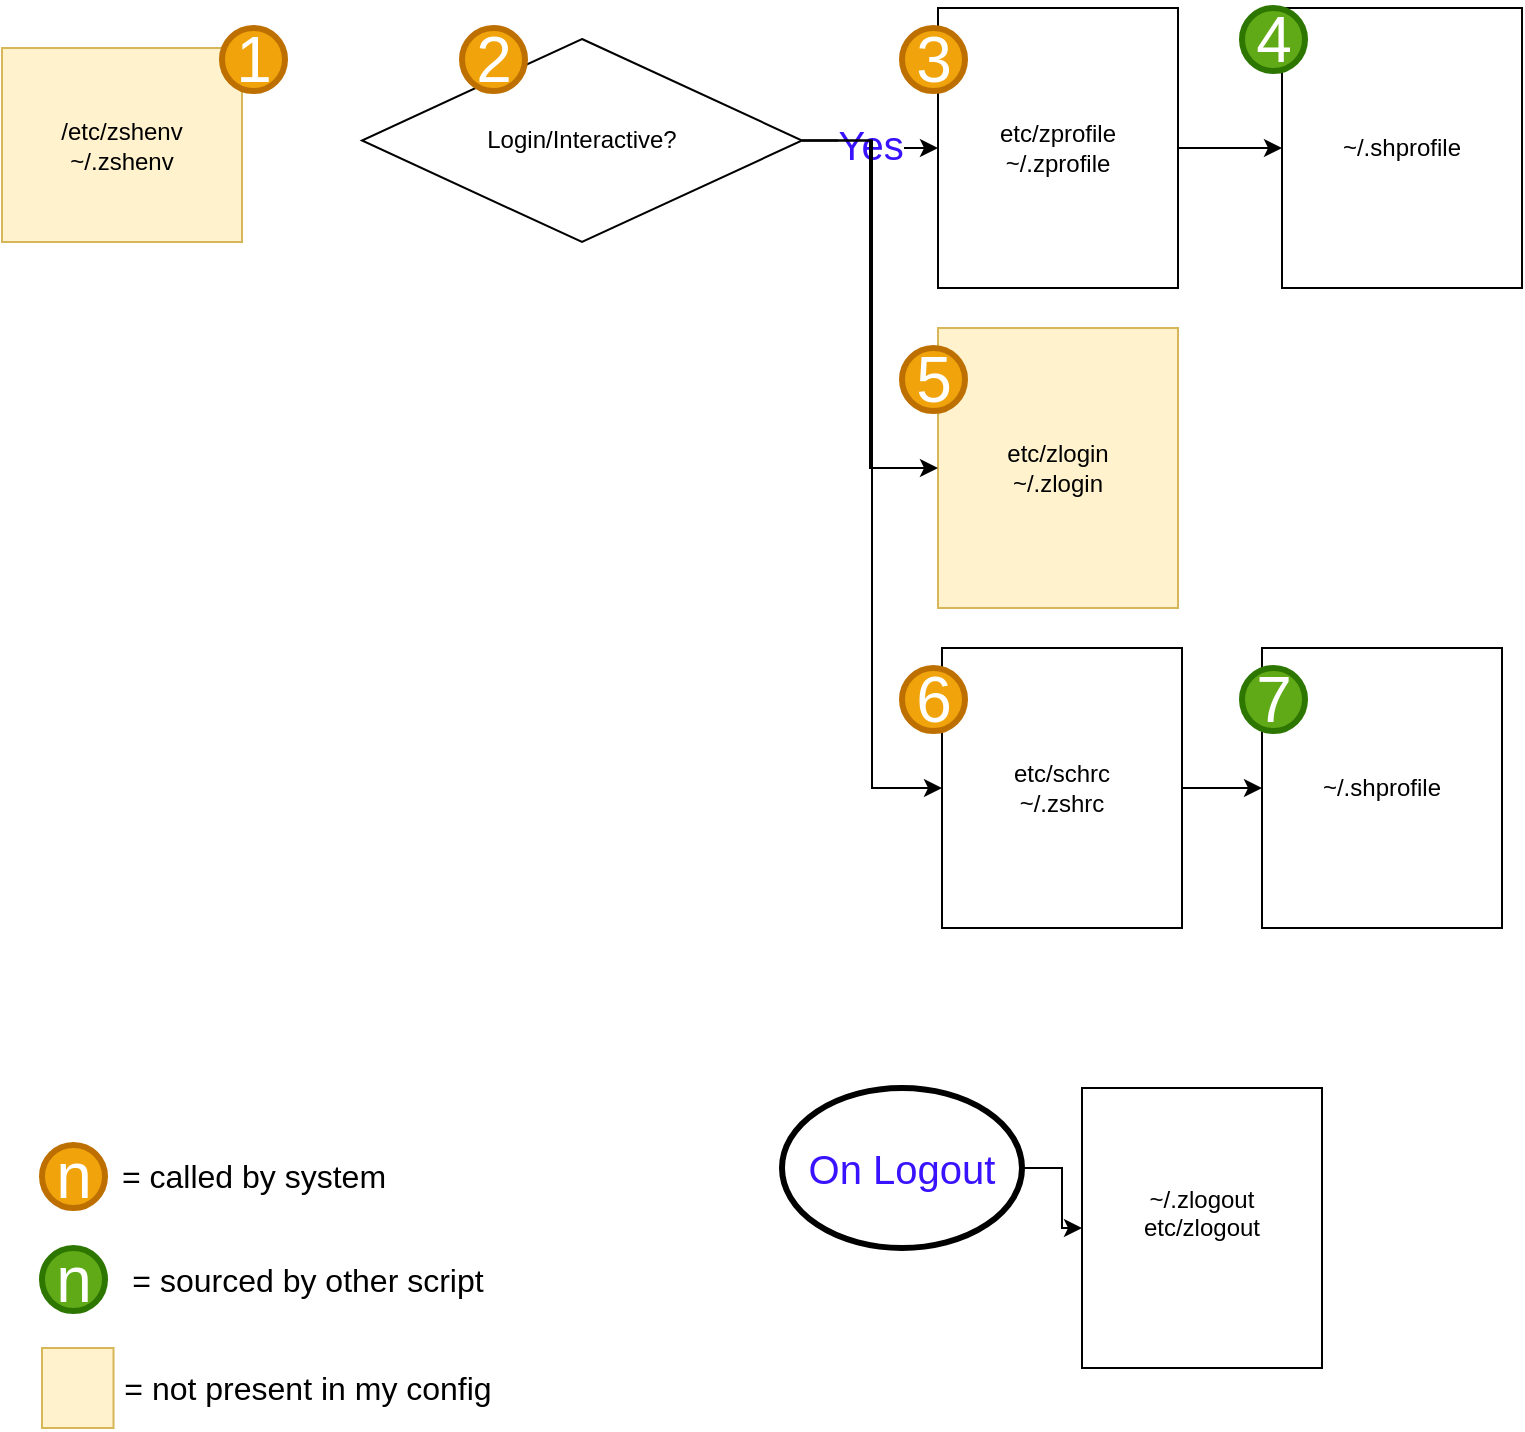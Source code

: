 <mxfile version="12.4.2" type="device" pages="1"><diagram id="hcCU3d4gCfR-e-5u6ykN" name="zsh"><mxGraphModel dx="1106" dy="900" grid="1" gridSize="10" guides="1" tooltips="1" connect="1" arrows="1" fold="1" page="1" pageScale="1" pageWidth="850" pageHeight="1100" math="0" shadow="0"><root><mxCell id="qaIos1CAe5K6_edERckq-0"/><mxCell id="qaIos1CAe5K6_edERckq-1" parent="qaIos1CAe5K6_edERckq-0"/><mxCell id="2w5PzQGvGuFMkWh-UkOZ-15" value="/etc/zshenv&lt;br&gt;~/.zshenv" style="rounded=0;whiteSpace=wrap;html=1;fillColor=#fff2cc;strokeColor=#d6b656;" parent="qaIos1CAe5K6_edERckq-1" vertex="1"><mxGeometry x="70" y="30" width="120" height="97" as="geometry"/></mxCell><mxCell id="2w5PzQGvGuFMkWh-UkOZ-16" value="1" style="ellipse;whiteSpace=wrap;html=1;aspect=fixed;fontSize=32;fillColor=#f0a30a;strokeColor=#BD7000;fontColor=#ffffff;strokeWidth=3;" parent="qaIos1CAe5K6_edERckq-1" vertex="1"><mxGeometry x="180" y="20" width="31.5" height="31.5" as="geometry"/></mxCell><mxCell id="2w5PzQGvGuFMkWh-UkOZ-20" value="Yes" style="edgeStyle=orthogonalEdgeStyle;rounded=0;orthogonalLoop=1;jettySize=auto;html=1;fontSize=20;fontColor=#3912FF;" parent="qaIos1CAe5K6_edERckq-1" source="2w5PzQGvGuFMkWh-UkOZ-18" target="2w5PzQGvGuFMkWh-UkOZ-19" edge="1"><mxGeometry relative="1" as="geometry"/></mxCell><mxCell id="2w5PzQGvGuFMkWh-UkOZ-18" value="Login/Interactive?" style="rhombus;whiteSpace=wrap;html=1;" parent="qaIos1CAe5K6_edERckq-1" vertex="1"><mxGeometry x="250" y="25.5" width="220" height="101.5" as="geometry"/></mxCell><mxCell id="2w5PzQGvGuFMkWh-UkOZ-39" value="" style="edgeStyle=orthogonalEdgeStyle;rounded=0;orthogonalLoop=1;jettySize=auto;html=1;fontSize=16;fontColor=#000000;" parent="qaIos1CAe5K6_edERckq-1" source="2w5PzQGvGuFMkWh-UkOZ-19" target="2w5PzQGvGuFMkWh-UkOZ-35" edge="1"><mxGeometry relative="1" as="geometry"/></mxCell><mxCell id="2w5PzQGvGuFMkWh-UkOZ-19" value="&lt;div&gt;etc/zprofile&lt;/div&gt;&lt;div&gt;~/.zprofile&lt;/div&gt;" style="rounded=0;whiteSpace=wrap;html=1;" parent="qaIos1CAe5K6_edERckq-1" vertex="1"><mxGeometry x="538" y="10" width="120" height="140" as="geometry"/></mxCell><mxCell id="2w5PzQGvGuFMkWh-UkOZ-22" value="&lt;div&gt;etc/zlogin&lt;/div&gt;&lt;div&gt;~/.zlogin&lt;/div&gt;" style="rounded=0;whiteSpace=wrap;html=1;fillColor=#fff2cc;strokeColor=#d6b656;" parent="qaIos1CAe5K6_edERckq-1" vertex="1"><mxGeometry x="538" y="170" width="120" height="140" as="geometry"/></mxCell><mxCell id="2w5PzQGvGuFMkWh-UkOZ-23" value="&lt;div&gt;~/.zlogout&lt;br&gt;&lt;/div&gt;&lt;div&gt;etc/zlogout&lt;/div&gt;&lt;div&gt;&lt;br&gt;&lt;/div&gt;" style="rounded=0;whiteSpace=wrap;html=1;" parent="qaIos1CAe5K6_edERckq-1" vertex="1"><mxGeometry x="610" y="550" width="120" height="140" as="geometry"/></mxCell><mxCell id="2w5PzQGvGuFMkWh-UkOZ-26" value="" style="edgeStyle=orthogonalEdgeStyle;rounded=0;orthogonalLoop=1;jettySize=auto;html=1;fontSize=20;fontColor=#3912FF;" parent="qaIos1CAe5K6_edERckq-1" source="2w5PzQGvGuFMkWh-UkOZ-25" target="2w5PzQGvGuFMkWh-UkOZ-23" edge="1"><mxGeometry relative="1" as="geometry"/></mxCell><mxCell id="2w5PzQGvGuFMkWh-UkOZ-25" value="On Logout" style="ellipse;whiteSpace=wrap;html=1;strokeWidth=3;fontSize=20;fontColor=#3912FF;" parent="qaIos1CAe5K6_edERckq-1" vertex="1"><mxGeometry x="460" y="550" width="120" height="80" as="geometry"/></mxCell><mxCell id="2w5PzQGvGuFMkWh-UkOZ-28" value="2" style="ellipse;whiteSpace=wrap;html=1;aspect=fixed;fontSize=32;fillColor=#f0a30a;strokeColor=#BD7000;fontColor=#ffffff;strokeWidth=3;" parent="qaIos1CAe5K6_edERckq-1" vertex="1"><mxGeometry x="300" y="20" width="31.5" height="31.5" as="geometry"/></mxCell><mxCell id="2w5PzQGvGuFMkWh-UkOZ-29" value="n" style="ellipse;whiteSpace=wrap;html=1;aspect=fixed;fontSize=32;fillColor=#f0a30a;strokeColor=#BD7000;fontColor=#ffffff;strokeWidth=3;" parent="qaIos1CAe5K6_edERckq-1" vertex="1"><mxGeometry x="90" y="578.5" width="31.5" height="31.5" as="geometry"/></mxCell><mxCell id="2w5PzQGvGuFMkWh-UkOZ-30" value="= called by system" style="text;html=1;strokeColor=none;fillColor=none;align=center;verticalAlign=middle;whiteSpace=wrap;rounded=0;fontSize=16;fontColor=#000000;" parent="qaIos1CAe5K6_edERckq-1" vertex="1"><mxGeometry x="125.75" y="584.25" width="140" height="20" as="geometry"/></mxCell><mxCell id="2w5PzQGvGuFMkWh-UkOZ-33" value="n" style="ellipse;whiteSpace=wrap;html=1;aspect=fixed;fontSize=32;fillColor=#60a917;strokeColor=#2D7600;fontColor=#ffffff;strokeWidth=3;" parent="qaIos1CAe5K6_edERckq-1" vertex="1"><mxGeometry x="90" y="630" width="31.5" height="31.5" as="geometry"/></mxCell><mxCell id="2w5PzQGvGuFMkWh-UkOZ-34" value="= sourced by other script" style="text;html=1;strokeColor=none;fillColor=none;align=center;verticalAlign=middle;whiteSpace=wrap;rounded=0;fontSize=16;fontColor=#000000;" parent="qaIos1CAe5K6_edERckq-1" vertex="1"><mxGeometry x="125.75" y="635.75" width="194.25" height="20" as="geometry"/></mxCell><mxCell id="2w5PzQGvGuFMkWh-UkOZ-35" value="&lt;div&gt;~/.shprofile&lt;/div&gt;" style="rounded=0;whiteSpace=wrap;html=1;" parent="qaIos1CAe5K6_edERckq-1" vertex="1"><mxGeometry x="710" y="10" width="120" height="140" as="geometry"/></mxCell><mxCell id="2w5PzQGvGuFMkWh-UkOZ-32" value="4" style="ellipse;whiteSpace=wrap;html=1;aspect=fixed;fontSize=32;fillColor=#60a917;strokeColor=#2D7600;fontColor=#ffffff;strokeWidth=3;" parent="qaIos1CAe5K6_edERckq-1" vertex="1"><mxGeometry x="690" y="10" width="31.5" height="31.5" as="geometry"/></mxCell><mxCell id="2w5PzQGvGuFMkWh-UkOZ-36" value="3" style="ellipse;whiteSpace=wrap;html=1;aspect=fixed;fontSize=32;fillColor=#f0a30a;strokeColor=#BD7000;fontColor=#ffffff;strokeWidth=3;" parent="qaIos1CAe5K6_edERckq-1" vertex="1"><mxGeometry x="520" y="20" width="31.5" height="31.5" as="geometry"/></mxCell><mxCell id="2w5PzQGvGuFMkWh-UkOZ-37" value="5" style="ellipse;whiteSpace=wrap;html=1;aspect=fixed;fontSize=32;fillColor=#f0a30a;strokeColor=#BD7000;fontColor=#ffffff;strokeWidth=3;" parent="qaIos1CAe5K6_edERckq-1" vertex="1"><mxGeometry x="520" y="180" width="31.5" height="31.5" as="geometry"/></mxCell><mxCell id="2w5PzQGvGuFMkWh-UkOZ-38" value="" style="edgeStyle=orthogonalEdgeStyle;rounded=0;orthogonalLoop=1;jettySize=auto;html=1;fontSize=20;fontColor=#3912FF;exitX=1;exitY=0.5;exitDx=0;exitDy=0;entryX=0;entryY=0.5;entryDx=0;entryDy=0;" parent="qaIos1CAe5K6_edERckq-1" source="2w5PzQGvGuFMkWh-UkOZ-18" target="2w5PzQGvGuFMkWh-UkOZ-22" edge="1"><mxGeometry relative="1" as="geometry"><mxPoint x="479.458" y="86" as="sourcePoint"/><mxPoint x="548" y="90" as="targetPoint"/></mxGeometry></mxCell><mxCell id="2w5PzQGvGuFMkWh-UkOZ-44" value="" style="edgeStyle=orthogonalEdgeStyle;rounded=0;orthogonalLoop=1;jettySize=auto;html=1;fontSize=16;fontColor=#000000;" parent="qaIos1CAe5K6_edERckq-1" source="2w5PzQGvGuFMkWh-UkOZ-40" target="2w5PzQGvGuFMkWh-UkOZ-43" edge="1"><mxGeometry relative="1" as="geometry"/></mxCell><mxCell id="2w5PzQGvGuFMkWh-UkOZ-40" value="&lt;div&gt;etc/schrc&lt;/div&gt;&lt;div&gt;~/.zshrc&lt;/div&gt;" style="rounded=0;whiteSpace=wrap;html=1;" parent="qaIos1CAe5K6_edERckq-1" vertex="1"><mxGeometry x="540" y="330" width="120" height="140" as="geometry"/></mxCell><mxCell id="2w5PzQGvGuFMkWh-UkOZ-41" value="" style="edgeStyle=orthogonalEdgeStyle;rounded=0;orthogonalLoop=1;jettySize=auto;html=1;fontSize=20;fontColor=#3912FF;exitX=1;exitY=0.5;exitDx=0;exitDy=0;entryX=0;entryY=0.5;entryDx=0;entryDy=0;" parent="qaIos1CAe5K6_edERckq-1" source="2w5PzQGvGuFMkWh-UkOZ-18" target="2w5PzQGvGuFMkWh-UkOZ-40" edge="1"><mxGeometry relative="1" as="geometry"><mxPoint x="480" y="86" as="sourcePoint"/><mxPoint x="548" y="250" as="targetPoint"/></mxGeometry></mxCell><mxCell id="2w5PzQGvGuFMkWh-UkOZ-42" value="6" style="ellipse;whiteSpace=wrap;html=1;aspect=fixed;fontSize=32;fillColor=#f0a30a;strokeColor=#BD7000;fontColor=#ffffff;strokeWidth=3;" parent="qaIos1CAe5K6_edERckq-1" vertex="1"><mxGeometry x="520" y="340" width="31.5" height="31.5" as="geometry"/></mxCell><mxCell id="2w5PzQGvGuFMkWh-UkOZ-43" value="&lt;div&gt;~/.shprofile&lt;/div&gt;" style="rounded=0;whiteSpace=wrap;html=1;" parent="qaIos1CAe5K6_edERckq-1" vertex="1"><mxGeometry x="700" y="330" width="120" height="140" as="geometry"/></mxCell><mxCell id="2w5PzQGvGuFMkWh-UkOZ-45" value="7" style="ellipse;whiteSpace=wrap;html=1;aspect=fixed;fontSize=32;fillColor=#60a917;strokeColor=#2D7600;fontColor=#ffffff;strokeWidth=3;" parent="qaIos1CAe5K6_edERckq-1" vertex="1"><mxGeometry x="690" y="340" width="31.5" height="31.5" as="geometry"/></mxCell><mxCell id="XplQ14ZvID1EZxcQllro-0" value="" style="rounded=0;whiteSpace=wrap;html=1;fillColor=#fff2cc;strokeColor=#d6b656;" parent="qaIos1CAe5K6_edERckq-1" vertex="1"><mxGeometry x="90" y="680" width="35.75" height="40" as="geometry"/></mxCell><mxCell id="XplQ14ZvID1EZxcQllro-1" value="= not present in my config" style="text;html=1;strokeColor=none;fillColor=none;align=center;verticalAlign=middle;whiteSpace=wrap;rounded=0;fontSize=16;fontColor=#000000;" parent="qaIos1CAe5K6_edERckq-1" vertex="1"><mxGeometry x="125.75" y="690" width="194.25" height="20" as="geometry"/></mxCell></root></mxGraphModel></diagram></mxfile>